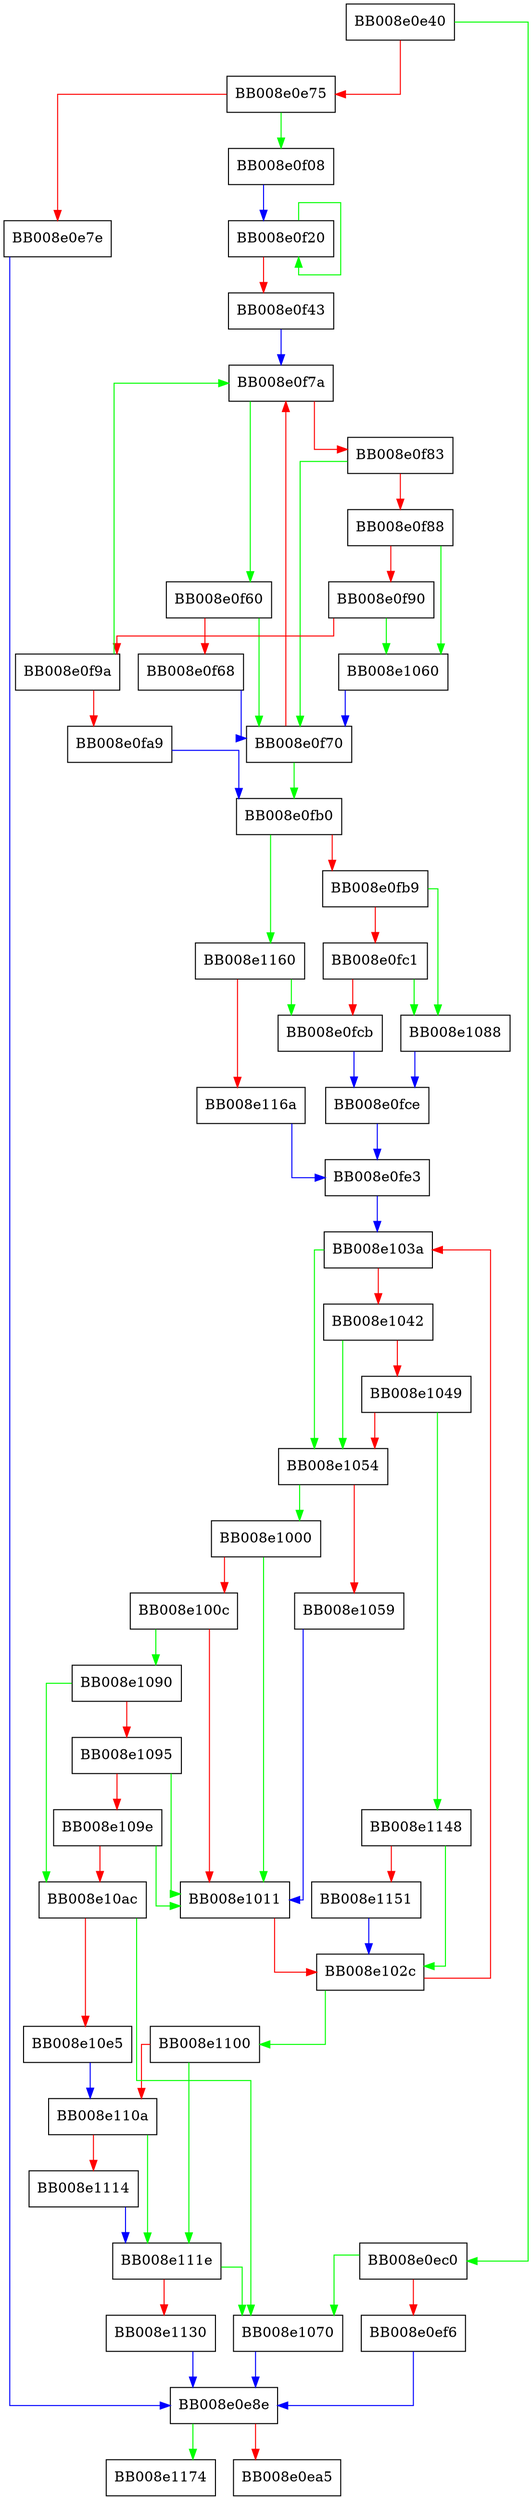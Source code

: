 digraph inet_ntop {
  node [shape="box"];
  graph [splines=ortho];
  BB008e0e40 -> BB008e0ec0 [color="green"];
  BB008e0e40 -> BB008e0e75 [color="red"];
  BB008e0e75 -> BB008e0f08 [color="green"];
  BB008e0e75 -> BB008e0e7e [color="red"];
  BB008e0e7e -> BB008e0e8e [color="blue"];
  BB008e0e8e -> BB008e1174 [color="green"];
  BB008e0e8e -> BB008e0ea5 [color="red"];
  BB008e0ec0 -> BB008e1070 [color="green"];
  BB008e0ec0 -> BB008e0ef6 [color="red"];
  BB008e0ef6 -> BB008e0e8e [color="blue"];
  BB008e0f08 -> BB008e0f20 [color="blue"];
  BB008e0f20 -> BB008e0f20 [color="green"];
  BB008e0f20 -> BB008e0f43 [color="red"];
  BB008e0f43 -> BB008e0f7a [color="blue"];
  BB008e0f60 -> BB008e0f70 [color="green"];
  BB008e0f60 -> BB008e0f68 [color="red"];
  BB008e0f68 -> BB008e0f70 [color="blue"];
  BB008e0f70 -> BB008e0fb0 [color="green"];
  BB008e0f70 -> BB008e0f7a [color="red"];
  BB008e0f7a -> BB008e0f60 [color="green"];
  BB008e0f7a -> BB008e0f83 [color="red"];
  BB008e0f83 -> BB008e0f70 [color="green"];
  BB008e0f83 -> BB008e0f88 [color="red"];
  BB008e0f88 -> BB008e1060 [color="green"];
  BB008e0f88 -> BB008e0f90 [color="red"];
  BB008e0f90 -> BB008e1060 [color="green"];
  BB008e0f90 -> BB008e0f9a [color="red"];
  BB008e0f9a -> BB008e0f7a [color="green"];
  BB008e0f9a -> BB008e0fa9 [color="red"];
  BB008e0fa9 -> BB008e0fb0 [color="blue"];
  BB008e0fb0 -> BB008e1160 [color="green"];
  BB008e0fb0 -> BB008e0fb9 [color="red"];
  BB008e0fb9 -> BB008e1088 [color="green"];
  BB008e0fb9 -> BB008e0fc1 [color="red"];
  BB008e0fc1 -> BB008e1088 [color="green"];
  BB008e0fc1 -> BB008e0fcb [color="red"];
  BB008e0fcb -> BB008e0fce [color="blue"];
  BB008e0fce -> BB008e0fe3 [color="blue"];
  BB008e0fe3 -> BB008e103a [color="blue"];
  BB008e1000 -> BB008e1011 [color="green"];
  BB008e1000 -> BB008e100c [color="red"];
  BB008e100c -> BB008e1090 [color="green"];
  BB008e100c -> BB008e1011 [color="red"];
  BB008e1011 -> BB008e102c [color="red"];
  BB008e102c -> BB008e1100 [color="green"];
  BB008e102c -> BB008e103a [color="red"];
  BB008e103a -> BB008e1054 [color="green"];
  BB008e103a -> BB008e1042 [color="red"];
  BB008e1042 -> BB008e1054 [color="green"];
  BB008e1042 -> BB008e1049 [color="red"];
  BB008e1049 -> BB008e1148 [color="green"];
  BB008e1049 -> BB008e1054 [color="red"];
  BB008e1054 -> BB008e1000 [color="green"];
  BB008e1054 -> BB008e1059 [color="red"];
  BB008e1059 -> BB008e1011 [color="blue"];
  BB008e1060 -> BB008e0f70 [color="blue"];
  BB008e1070 -> BB008e0e8e [color="blue"];
  BB008e1088 -> BB008e0fce [color="blue"];
  BB008e1090 -> BB008e10ac [color="green"];
  BB008e1090 -> BB008e1095 [color="red"];
  BB008e1095 -> BB008e1011 [color="green"];
  BB008e1095 -> BB008e109e [color="red"];
  BB008e109e -> BB008e1011 [color="green"];
  BB008e109e -> BB008e10ac [color="red"];
  BB008e10ac -> BB008e1070 [color="green"];
  BB008e10ac -> BB008e10e5 [color="red"];
  BB008e10e5 -> BB008e110a [color="blue"];
  BB008e1100 -> BB008e111e [color="green"];
  BB008e1100 -> BB008e110a [color="red"];
  BB008e110a -> BB008e111e [color="green"];
  BB008e110a -> BB008e1114 [color="red"];
  BB008e1114 -> BB008e111e [color="blue"];
  BB008e111e -> BB008e1070 [color="green"];
  BB008e111e -> BB008e1130 [color="red"];
  BB008e1130 -> BB008e0e8e [color="blue"];
  BB008e1148 -> BB008e102c [color="green"];
  BB008e1148 -> BB008e1151 [color="red"];
  BB008e1151 -> BB008e102c [color="blue"];
  BB008e1160 -> BB008e0fcb [color="green"];
  BB008e1160 -> BB008e116a [color="red"];
  BB008e116a -> BB008e0fe3 [color="blue"];
}